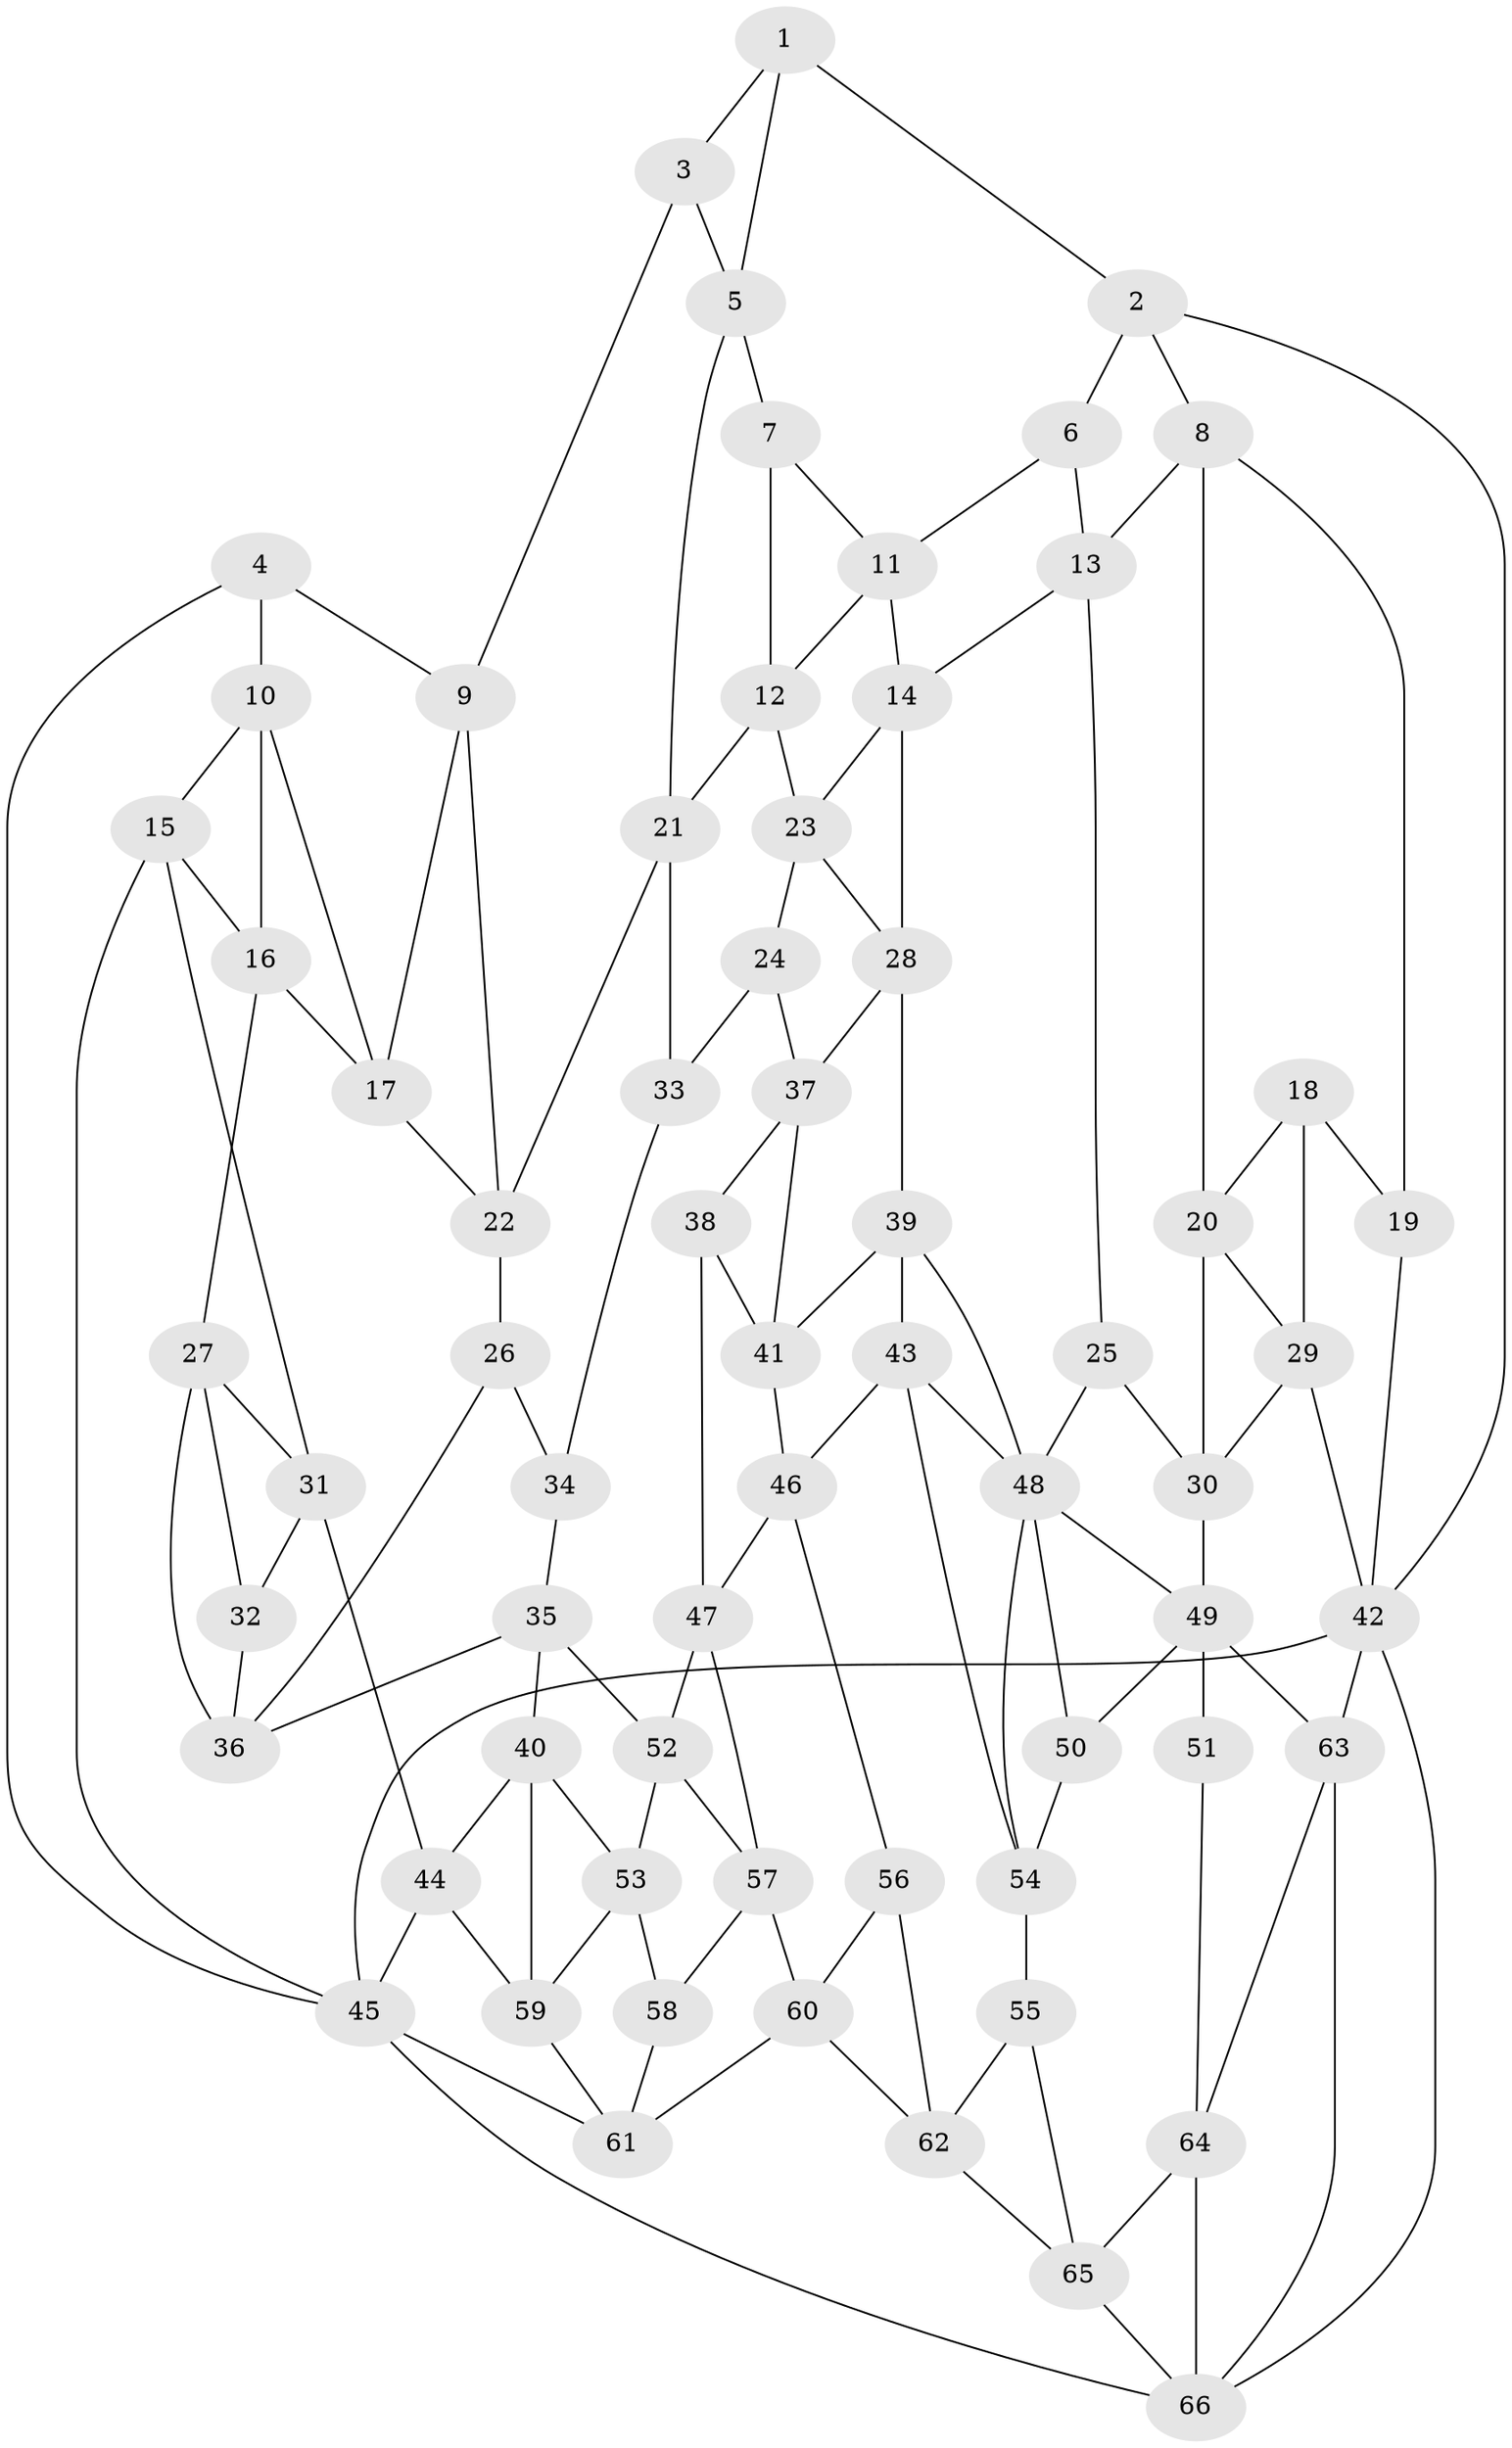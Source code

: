 // original degree distribution, {3: 0.022900763358778626, 4: 0.1984732824427481, 6: 0.19083969465648856, 5: 0.5877862595419847}
// Generated by graph-tools (version 1.1) at 2025/51/03/09/25 03:51:03]
// undirected, 66 vertices, 126 edges
graph export_dot {
graph [start="1"]
  node [color=gray90,style=filled];
  1;
  2;
  3;
  4;
  5;
  6;
  7;
  8;
  9;
  10;
  11;
  12;
  13;
  14;
  15;
  16;
  17;
  18;
  19;
  20;
  21;
  22;
  23;
  24;
  25;
  26;
  27;
  28;
  29;
  30;
  31;
  32;
  33;
  34;
  35;
  36;
  37;
  38;
  39;
  40;
  41;
  42;
  43;
  44;
  45;
  46;
  47;
  48;
  49;
  50;
  51;
  52;
  53;
  54;
  55;
  56;
  57;
  58;
  59;
  60;
  61;
  62;
  63;
  64;
  65;
  66;
  1 -- 2 [weight=1.0];
  1 -- 3 [weight=1.0];
  1 -- 5 [weight=1.0];
  2 -- 6 [weight=1.0];
  2 -- 8 [weight=1.0];
  2 -- 42 [weight=1.0];
  3 -- 5 [weight=1.0];
  3 -- 9 [weight=1.0];
  4 -- 9 [weight=1.0];
  4 -- 10 [weight=1.0];
  4 -- 45 [weight=1.0];
  5 -- 7 [weight=1.0];
  5 -- 21 [weight=1.0];
  6 -- 11 [weight=1.0];
  6 -- 13 [weight=1.0];
  7 -- 11 [weight=1.0];
  7 -- 12 [weight=1.0];
  8 -- 13 [weight=1.0];
  8 -- 19 [weight=1.0];
  8 -- 20 [weight=1.0];
  9 -- 17 [weight=1.0];
  9 -- 22 [weight=1.0];
  10 -- 15 [weight=1.0];
  10 -- 16 [weight=1.0];
  10 -- 17 [weight=1.0];
  11 -- 12 [weight=1.0];
  11 -- 14 [weight=1.0];
  12 -- 21 [weight=1.0];
  12 -- 23 [weight=1.0];
  13 -- 14 [weight=1.0];
  13 -- 25 [weight=1.0];
  14 -- 23 [weight=1.0];
  14 -- 28 [weight=1.0];
  15 -- 16 [weight=1.0];
  15 -- 31 [weight=1.0];
  15 -- 45 [weight=1.0];
  16 -- 17 [weight=1.0];
  16 -- 27 [weight=1.0];
  17 -- 22 [weight=1.0];
  18 -- 19 [weight=1.0];
  18 -- 20 [weight=1.0];
  18 -- 29 [weight=1.0];
  19 -- 42 [weight=1.0];
  20 -- 29 [weight=1.0];
  20 -- 30 [weight=1.0];
  21 -- 22 [weight=1.0];
  21 -- 33 [weight=1.0];
  22 -- 26 [weight=1.0];
  23 -- 24 [weight=1.0];
  23 -- 28 [weight=1.0];
  24 -- 33 [weight=1.0];
  24 -- 37 [weight=1.0];
  25 -- 30 [weight=1.0];
  25 -- 48 [weight=1.0];
  26 -- 34 [weight=1.0];
  26 -- 36 [weight=1.0];
  27 -- 31 [weight=1.0];
  27 -- 32 [weight=1.0];
  27 -- 36 [weight=1.0];
  28 -- 37 [weight=1.0];
  28 -- 39 [weight=1.0];
  29 -- 30 [weight=1.0];
  29 -- 42 [weight=1.0];
  30 -- 49 [weight=1.0];
  31 -- 32 [weight=1.0];
  31 -- 44 [weight=1.0];
  32 -- 36 [weight=1.0];
  33 -- 34 [weight=2.0];
  34 -- 35 [weight=1.0];
  35 -- 36 [weight=1.0];
  35 -- 40 [weight=1.0];
  35 -- 52 [weight=1.0];
  37 -- 38 [weight=1.0];
  37 -- 41 [weight=1.0];
  38 -- 41 [weight=1.0];
  38 -- 47 [weight=1.0];
  39 -- 41 [weight=1.0];
  39 -- 43 [weight=1.0];
  39 -- 48 [weight=1.0];
  40 -- 44 [weight=1.0];
  40 -- 53 [weight=1.0];
  40 -- 59 [weight=1.0];
  41 -- 46 [weight=1.0];
  42 -- 45 [weight=1.0];
  42 -- 63 [weight=1.0];
  42 -- 66 [weight=1.0];
  43 -- 46 [weight=1.0];
  43 -- 48 [weight=1.0];
  43 -- 54 [weight=1.0];
  44 -- 45 [weight=1.0];
  44 -- 59 [weight=1.0];
  45 -- 61 [weight=1.0];
  45 -- 66 [weight=1.0];
  46 -- 47 [weight=1.0];
  46 -- 56 [weight=1.0];
  47 -- 52 [weight=1.0];
  47 -- 57 [weight=1.0];
  48 -- 49 [weight=1.0];
  48 -- 50 [weight=1.0];
  48 -- 54 [weight=1.0];
  49 -- 50 [weight=1.0];
  49 -- 51 [weight=2.0];
  49 -- 63 [weight=1.0];
  50 -- 54 [weight=1.0];
  51 -- 64 [weight=1.0];
  52 -- 53 [weight=1.0];
  52 -- 57 [weight=1.0];
  53 -- 58 [weight=1.0];
  53 -- 59 [weight=1.0];
  54 -- 55 [weight=1.0];
  55 -- 62 [weight=1.0];
  55 -- 65 [weight=1.0];
  56 -- 60 [weight=1.0];
  56 -- 62 [weight=1.0];
  57 -- 58 [weight=1.0];
  57 -- 60 [weight=1.0];
  58 -- 61 [weight=1.0];
  59 -- 61 [weight=1.0];
  60 -- 61 [weight=1.0];
  60 -- 62 [weight=1.0];
  62 -- 65 [weight=1.0];
  63 -- 64 [weight=1.0];
  63 -- 66 [weight=1.0];
  64 -- 65 [weight=1.0];
  64 -- 66 [weight=1.0];
  65 -- 66 [weight=1.0];
}
